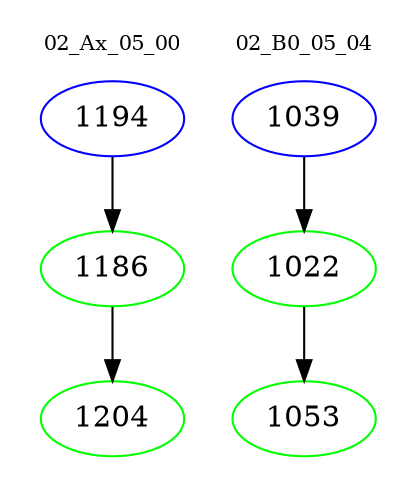 digraph{
subgraph cluster_0 {
color = white
label = "02_Ax_05_00";
fontsize=10;
T0_1194 [label="1194", color="blue"]
T0_1194 -> T0_1186 [color="black"]
T0_1186 [label="1186", color="green"]
T0_1186 -> T0_1204 [color="black"]
T0_1204 [label="1204", color="green"]
}
subgraph cluster_1 {
color = white
label = "02_B0_05_04";
fontsize=10;
T1_1039 [label="1039", color="blue"]
T1_1039 -> T1_1022 [color="black"]
T1_1022 [label="1022", color="green"]
T1_1022 -> T1_1053 [color="black"]
T1_1053 [label="1053", color="green"]
}
}
